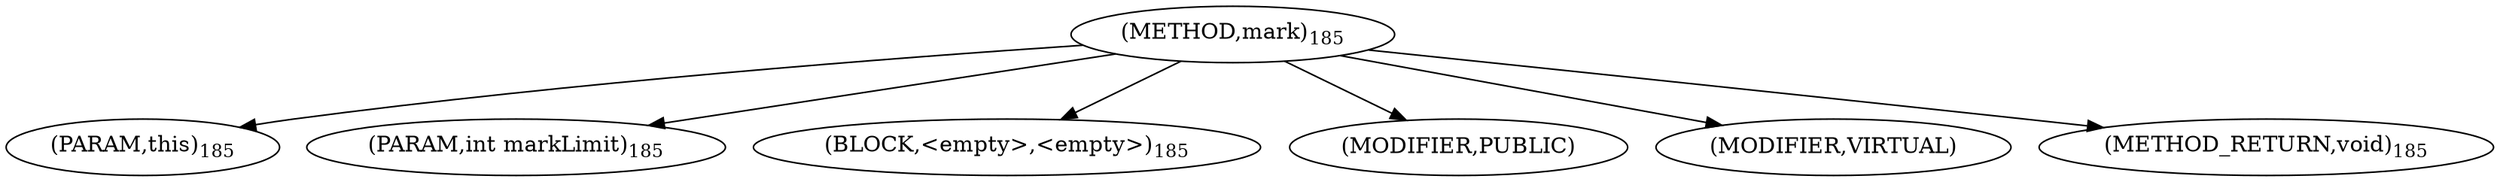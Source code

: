 digraph "mark" {  
"290" [label = <(METHOD,mark)<SUB>185</SUB>> ]
"291" [label = <(PARAM,this)<SUB>185</SUB>> ]
"292" [label = <(PARAM,int markLimit)<SUB>185</SUB>> ]
"293" [label = <(BLOCK,&lt;empty&gt;,&lt;empty&gt;)<SUB>185</SUB>> ]
"294" [label = <(MODIFIER,PUBLIC)> ]
"295" [label = <(MODIFIER,VIRTUAL)> ]
"296" [label = <(METHOD_RETURN,void)<SUB>185</SUB>> ]
  "290" -> "291" 
  "290" -> "292" 
  "290" -> "293" 
  "290" -> "294" 
  "290" -> "295" 
  "290" -> "296" 
}
